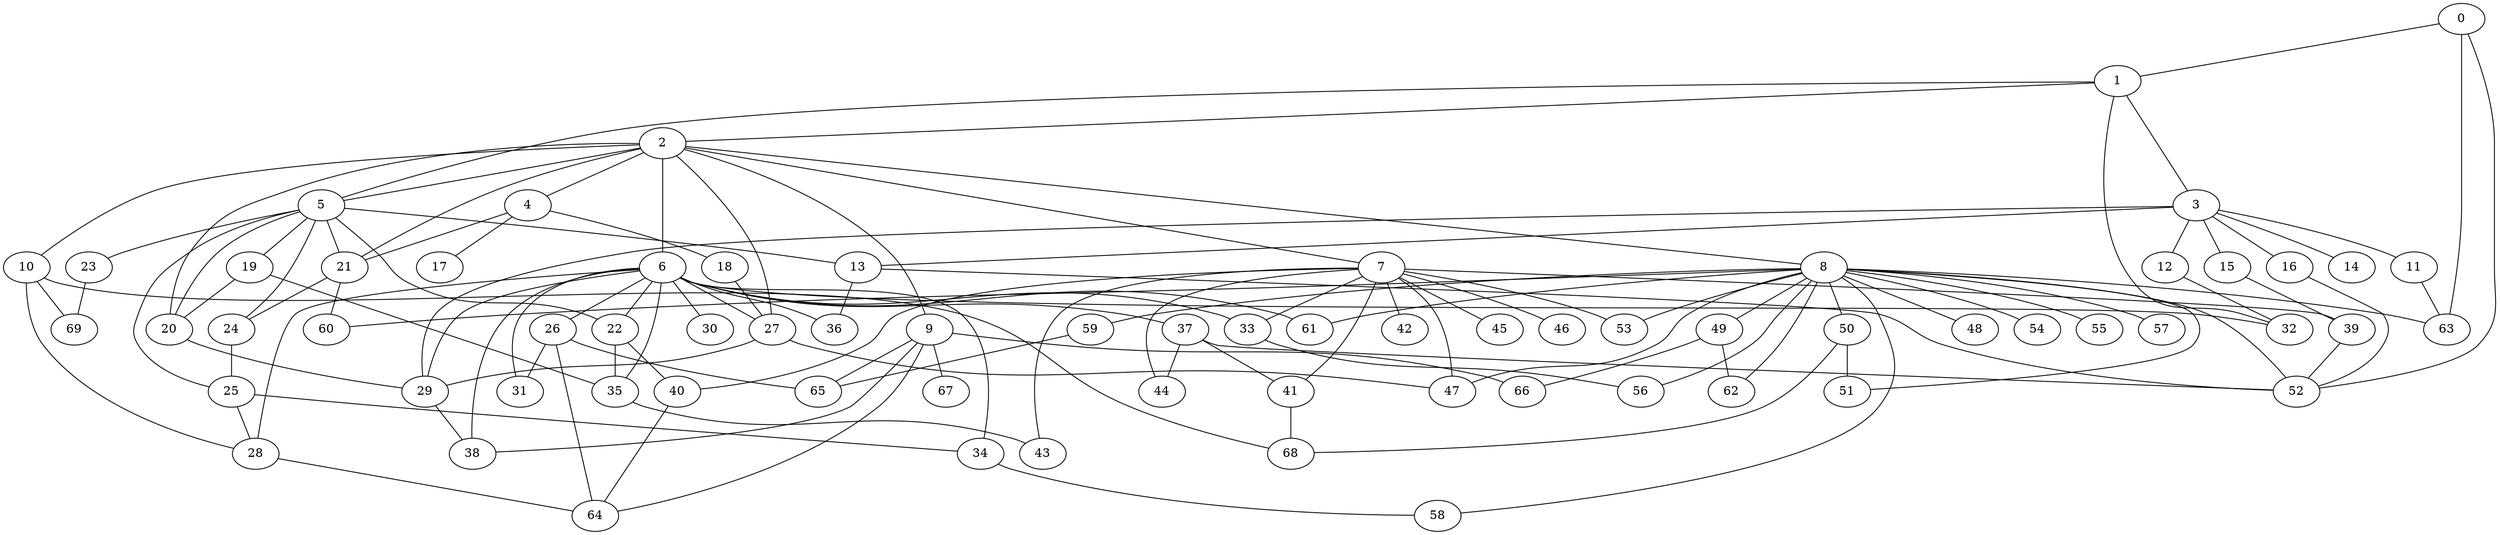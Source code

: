 
graph graphname {
    0 -- 1
0 -- 63
0 -- 52
1 -- 2
1 -- 3
1 -- 5
1 -- 32
2 -- 4
2 -- 5
2 -- 6
2 -- 7
2 -- 8
2 -- 9
2 -- 10
2 -- 27
2 -- 20
2 -- 21
3 -- 11
3 -- 12
3 -- 13
3 -- 14
3 -- 15
3 -- 16
3 -- 29
4 -- 17
4 -- 18
4 -- 21
5 -- 19
5 -- 20
5 -- 21
5 -- 22
5 -- 23
5 -- 24
5 -- 25
5 -- 13
6 -- 32
6 -- 33
6 -- 35
6 -- 36
6 -- 37
6 -- 38
6 -- 34
6 -- 26
6 -- 27
6 -- 28
6 -- 29
6 -- 30
6 -- 31
6 -- 61
6 -- 22
7 -- 39
7 -- 40
7 -- 41
7 -- 42
7 -- 43
7 -- 44
7 -- 45
7 -- 46
7 -- 47
7 -- 33
7 -- 53
8 -- 48
8 -- 49
8 -- 50
8 -- 51
8 -- 52
8 -- 53
8 -- 54
8 -- 55
8 -- 56
8 -- 57
8 -- 58
8 -- 59
8 -- 60
8 -- 61
8 -- 62
8 -- 63
8 -- 47
9 -- 64
9 -- 65
9 -- 67
9 -- 66
9 -- 38
10 -- 68
10 -- 69
10 -- 28
11 -- 63
12 -- 32
13 -- 36
13 -- 52
15 -- 39
16 -- 52
18 -- 27
19 -- 35
19 -- 20
20 -- 29
21 -- 60
21 -- 24
22 -- 40
22 -- 35
23 -- 69
24 -- 25
25 -- 34
25 -- 28
26 -- 64
26 -- 31
26 -- 65
27 -- 29
27 -- 47
28 -- 64
29 -- 38
33 -- 56
34 -- 58
35 -- 43
37 -- 52
37 -- 41
37 -- 44
39 -- 52
40 -- 64
41 -- 68
49 -- 66
49 -- 62
50 -- 51
50 -- 68
59 -- 65

}
